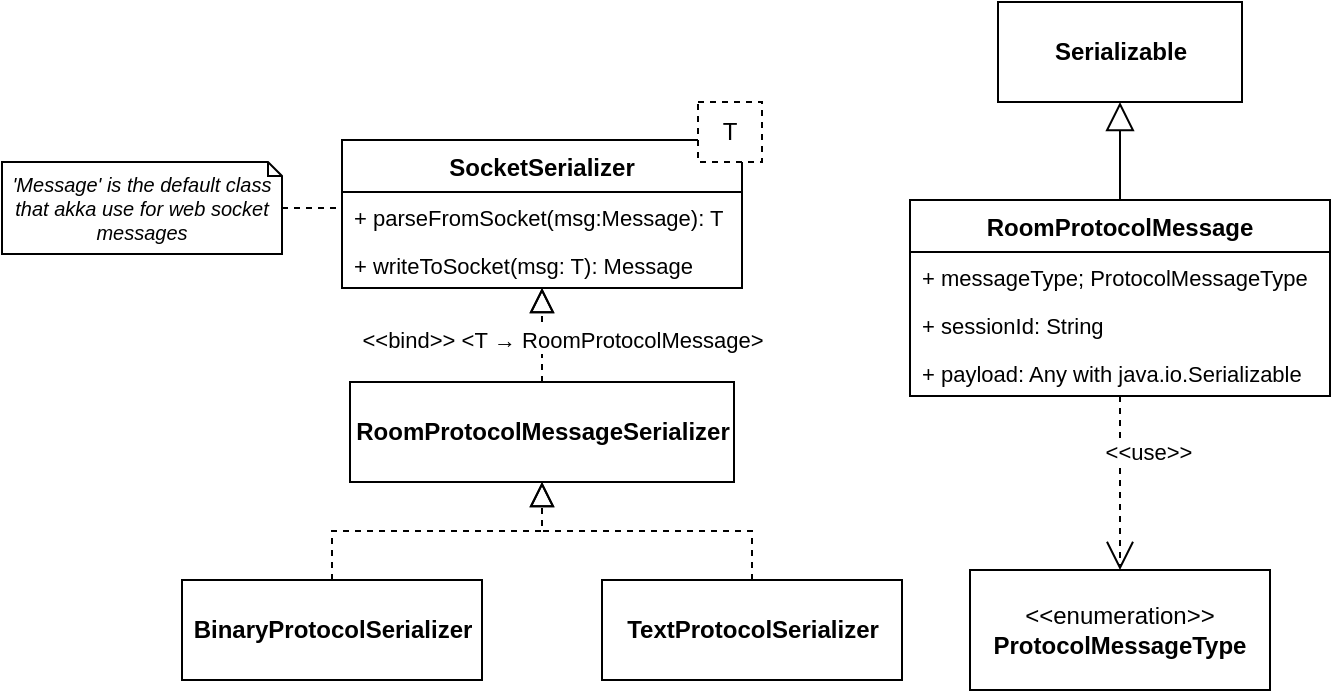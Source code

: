 <mxfile version="12.9.13" type="device"><diagram id="J6R34soOYHsx-g8DQk6V" name="Page-1"><mxGraphModel dx="599" dy="299" grid="1" gridSize="10" guides="1" tooltips="1" connect="1" arrows="1" fold="1" page="1" pageScale="1" pageWidth="827" pageHeight="1169" math="0" shadow="0"><root><mxCell id="0"/><mxCell id="1" parent="0"/><mxCell id="grBcuVMxaUL_AUFp1VZL-1" style="edgeStyle=orthogonalEdgeStyle;rounded=0;orthogonalLoop=1;jettySize=auto;html=1;fontSize=11;endArrow=block;endFill=0;dashed=1;endSize=10;" edge="1" parent="1" source="grBcuVMxaUL_AUFp1VZL-12" target="grBcuVMxaUL_AUFp1VZL-3"><mxGeometry relative="1" as="geometry"/></mxCell><mxCell id="grBcuVMxaUL_AUFp1VZL-2" value="&lt;b&gt;BinaryProtocolSerializer&lt;/b&gt;" style="html=1;" vertex="1" parent="1"><mxGeometry x="110" y="370" width="150" height="50" as="geometry"/></mxCell><mxCell id="grBcuVMxaUL_AUFp1VZL-3" value="SocketSerializer&#10;" style="swimlane;fontStyle=1;align=center;verticalAlign=top;childLayout=stackLayout;horizontal=1;startSize=26;horizontalStack=0;resizeParent=1;resizeParentMax=0;resizeLast=0;collapsible=1;marginBottom=0;" vertex="1" parent="1"><mxGeometry x="190" y="150" width="200" height="74" as="geometry"/></mxCell><mxCell id="grBcuVMxaUL_AUFp1VZL-4" value="+ parseFromSocket(msg:Message): T&#10;" style="text;strokeColor=none;fillColor=none;align=left;verticalAlign=top;spacingLeft=4;spacingRight=4;overflow=hidden;rotatable=0;points=[[0,0.5],[1,0.5]];portConstraint=eastwest;fontSize=11;" vertex="1" parent="grBcuVMxaUL_AUFp1VZL-3"><mxGeometry y="26" width="200" height="24" as="geometry"/></mxCell><mxCell id="grBcuVMxaUL_AUFp1VZL-5" value="+ writeToSocket(msg: T): Message" style="text;strokeColor=none;fillColor=none;align=left;verticalAlign=top;spacingLeft=4;spacingRight=4;overflow=hidden;rotatable=0;points=[[0,0.5],[1,0.5]];portConstraint=eastwest;fontSize=11;" vertex="1" parent="grBcuVMxaUL_AUFp1VZL-3"><mxGeometry y="50" width="200" height="24" as="geometry"/></mxCell><mxCell id="grBcuVMxaUL_AUFp1VZL-6" style="edgeStyle=orthogonalEdgeStyle;rounded=0;orthogonalLoop=1;jettySize=auto;html=1;dashed=1;startSize=6;endArrow=block;endFill=0;endSize=10;" edge="1" parent="1" source="grBcuVMxaUL_AUFp1VZL-12" target="grBcuVMxaUL_AUFp1VZL-3"><mxGeometry relative="1" as="geometry"/></mxCell><mxCell id="grBcuVMxaUL_AUFp1VZL-7" value="&amp;lt;&amp;lt;bind&amp;gt;&amp;gt; &amp;lt;T&amp;nbsp;→ RoomProtocolMessage&amp;gt;" style="edgeLabel;html=1;align=center;verticalAlign=middle;resizable=0;points=[];" vertex="1" connectable="0" parent="grBcuVMxaUL_AUFp1VZL-6"><mxGeometry x="-0.58" y="4" relative="1" as="geometry"><mxPoint x="14" y="-11" as="offset"/></mxGeometry></mxCell><mxCell id="grBcuVMxaUL_AUFp1VZL-8" style="edgeStyle=orthogonalEdgeStyle;rounded=0;orthogonalLoop=1;jettySize=auto;html=1;dashed=1;startSize=6;endArrow=block;endFill=0;endSize=10;" edge="1" parent="1" source="grBcuVMxaUL_AUFp1VZL-9" target="grBcuVMxaUL_AUFp1VZL-12"><mxGeometry relative="1" as="geometry"/></mxCell><mxCell id="grBcuVMxaUL_AUFp1VZL-9" value="&lt;b&gt;TextProtocolSerializer&lt;/b&gt;" style="html=1;" vertex="1" parent="1"><mxGeometry x="320" y="370" width="150" height="50" as="geometry"/></mxCell><mxCell id="grBcuVMxaUL_AUFp1VZL-10" value="&lt;span style=&quot;font-family: monospace ; font-size: 0px&quot;&gt;%3CmxGraphModel%3E%3Croot%3E%3CmxCell%20id%3D%220%22%2F%3E%3CmxCell%20id%3D%221%22%20parent%3D%220%22%2F%3E%3CmxCell%20id%3D%222%22%20value%3D%22%2B%20sessionId%3A%20String%22%20style%3D%22text%3BstrokeColor%3Dnone%3BfillColor%3Dnone%3Balign%3Dleft%3BverticalAlign%3Dtop%3BspacingLeft%3D4%3BspacingRight%3D4%3Boverflow%3Dhidden%3Brotatable%3D0%3Bpoints%3D%5B%5B0%2C0.5%5D%2C%5B1%2C0.5%5D%5D%3BportConstraint%3Deastwest%3BfontSize%3D11%3B%22%20vertex%3D%221%22%20parent%3D%221%22%3E%3CmxGeometry%20x%3D%22460%22%20y%3D%22220%22%20width%3D%22220%22%20height%3D%2224%22%20as%3D%22geometry%22%2F%3E%3C%2FmxCell%3E%3C%2Froot%3E%3C%2FmxGraphModel%3E&lt;/span&gt;" style="text;html=1;align=center;verticalAlign=middle;resizable=0;points=[];autosize=1;" vertex="1" parent="1"><mxGeometry x="583" y="301" width="20" height="20" as="geometry"/></mxCell><mxCell id="grBcuVMxaUL_AUFp1VZL-11" value="T" style="rounded=0;whiteSpace=wrap;html=1;fillColor=#ffffff;dashed=1;" vertex="1" parent="1"><mxGeometry x="368" y="131" width="32" height="30" as="geometry"/></mxCell><mxCell id="grBcuVMxaUL_AUFp1VZL-12" value="&lt;b&gt;RoomProtocolMessageSerializer&lt;/b&gt;" style="html=1;" vertex="1" parent="1"><mxGeometry x="194" y="271" width="192" height="50" as="geometry"/></mxCell><mxCell id="grBcuVMxaUL_AUFp1VZL-13" style="edgeStyle=orthogonalEdgeStyle;rounded=0;orthogonalLoop=1;jettySize=auto;html=1;fontSize=11;endArrow=block;endFill=0;dashed=1;endSize=10;" edge="1" parent="1" source="grBcuVMxaUL_AUFp1VZL-2" target="grBcuVMxaUL_AUFp1VZL-12"><mxGeometry relative="1" as="geometry"><mxPoint x="185" y="370" as="sourcePoint"/><mxPoint x="290" y="224" as="targetPoint"/></mxGeometry></mxCell><mxCell id="grBcuVMxaUL_AUFp1VZL-14" style="edgeStyle=orthogonalEdgeStyle;rounded=0;orthogonalLoop=1;jettySize=auto;html=1;startArrow=none;startFill=0;endArrow=block;endFill=0;endSize=12;strokeColor=#000000;" edge="1" parent="1" source="grBcuVMxaUL_AUFp1VZL-19" target="grBcuVMxaUL_AUFp1VZL-17"><mxGeometry relative="1" as="geometry"/></mxCell><mxCell id="grBcuVMxaUL_AUFp1VZL-15" style="edgeStyle=none;rounded=0;orthogonalLoop=1;jettySize=auto;html=1;startArrow=none;startFill=0;endArrow=open;endFill=0;endSize=12;strokeColor=#000000;dashed=1;" edge="1" parent="1" source="grBcuVMxaUL_AUFp1VZL-19" target="grBcuVMxaUL_AUFp1VZL-18"><mxGeometry relative="1" as="geometry"/></mxCell><mxCell id="grBcuVMxaUL_AUFp1VZL-16" value="&amp;lt;&amp;lt;use&amp;gt;&amp;gt;" style="edgeLabel;html=1;align=center;verticalAlign=middle;resizable=0;points=[];" vertex="1" connectable="0" parent="grBcuVMxaUL_AUFp1VZL-15"><mxGeometry x="-0.369" y="2" relative="1" as="geometry"><mxPoint x="11.97" y="0.48" as="offset"/></mxGeometry></mxCell><mxCell id="grBcuVMxaUL_AUFp1VZL-17" value="&lt;b&gt;Serializable&lt;/b&gt;" style="html=1;" vertex="1" parent="1"><mxGeometry x="518" y="81" width="122" height="50" as="geometry"/></mxCell><mxCell id="grBcuVMxaUL_AUFp1VZL-18" value="&lt;span style=&quot;font-weight: normal&quot;&gt;&amp;lt;&amp;lt;enumeration&amp;gt;&amp;gt;&lt;br&gt;&lt;/span&gt;ProtocolMessageType" style="rounded=0;whiteSpace=wrap;html=1;fontStyle=1" vertex="1" parent="1"><mxGeometry x="504" y="365" width="150" height="60" as="geometry"/></mxCell><mxCell id="grBcuVMxaUL_AUFp1VZL-19" value="RoomProtocolMessage" style="swimlane;fontStyle=1;align=center;verticalAlign=top;childLayout=stackLayout;horizontal=1;startSize=26;horizontalStack=0;resizeParent=1;resizeParentMax=0;resizeLast=0;collapsible=1;marginBottom=0;" vertex="1" parent="1"><mxGeometry x="474" y="180" width="210" height="98" as="geometry"/></mxCell><mxCell id="grBcuVMxaUL_AUFp1VZL-20" value="+ messageType; ProtocolMessageType&#10;" style="text;strokeColor=none;fillColor=none;align=left;verticalAlign=top;spacingLeft=4;spacingRight=4;overflow=hidden;rotatable=0;points=[[0,0.5],[1,0.5]];portConstraint=eastwest;fontSize=11;" vertex="1" parent="grBcuVMxaUL_AUFp1VZL-19"><mxGeometry y="26" width="210" height="24" as="geometry"/></mxCell><mxCell id="grBcuVMxaUL_AUFp1VZL-21" value="+ sessionId: String" style="text;strokeColor=none;fillColor=none;align=left;verticalAlign=top;spacingLeft=4;spacingRight=4;overflow=hidden;rotatable=0;points=[[0,0.5],[1,0.5]];portConstraint=eastwest;fontSize=11;" vertex="1" parent="grBcuVMxaUL_AUFp1VZL-19"><mxGeometry y="50" width="210" height="24" as="geometry"/></mxCell><mxCell id="grBcuVMxaUL_AUFp1VZL-22" value="+ payload: Any with java.io.Serializable" style="text;strokeColor=none;fillColor=none;align=left;verticalAlign=top;spacingLeft=4;spacingRight=4;overflow=hidden;rotatable=0;points=[[0,0.5],[1,0.5]];portConstraint=eastwest;fontSize=11;" vertex="1" parent="grBcuVMxaUL_AUFp1VZL-19"><mxGeometry y="74" width="210" height="24" as="geometry"/></mxCell><mxCell id="grBcuVMxaUL_AUFp1VZL-24" style="edgeStyle=orthogonalEdgeStyle;rounded=0;orthogonalLoop=1;jettySize=auto;html=1;endArrow=none;endFill=0;dashed=1;" edge="1" parent="1" source="grBcuVMxaUL_AUFp1VZL-23" target="grBcuVMxaUL_AUFp1VZL-3"><mxGeometry relative="1" as="geometry"><Array as="points"><mxPoint x="150" y="187"/></Array></mxGeometry></mxCell><mxCell id="grBcuVMxaUL_AUFp1VZL-23" value="'Message' is the default class that akka use for web socket messages" style="shape=note;size=7;whiteSpace=wrap;html=1;fontStyle=2;fontSize=10;" vertex="1" parent="1"><mxGeometry x="20" y="161" width="140" height="46" as="geometry"/></mxCell></root></mxGraphModel></diagram></mxfile>